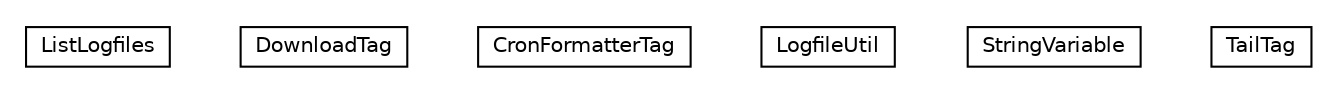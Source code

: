 #!/usr/local/bin/dot
#
# Class diagram 
# Generated by UMLGraph version R5_6-24-gf6e263 (http://www.umlgraph.org/)
#

digraph G {
	edge [fontname="Helvetica",fontsize=10,labelfontname="Helvetica",labelfontsize=10];
	node [fontname="Helvetica",fontsize=10,shape=plaintext];
	nodesep=0.25;
	ranksep=0.5;
	// nl.b3p.web.jsp.ListLogfiles
	c0 [label=<<table title="nl.b3p.web.jsp.ListLogfiles" border="0" cellborder="1" cellspacing="0" cellpadding="2" port="p" href="./ListLogfiles.html">
		<tr><td><table border="0" cellspacing="0" cellpadding="1">
<tr><td align="center" balign="center"> ListLogfiles </td></tr>
		</table></td></tr>
		</table>>, URL="./ListLogfiles.html", fontname="Helvetica", fontcolor="black", fontsize=10.0];
	// nl.b3p.web.jsp.DownloadTag
	c1 [label=<<table title="nl.b3p.web.jsp.DownloadTag" border="0" cellborder="1" cellspacing="0" cellpadding="2" port="p" href="./DownloadTag.html">
		<tr><td><table border="0" cellspacing="0" cellpadding="1">
<tr><td align="center" balign="center"> DownloadTag </td></tr>
		</table></td></tr>
		</table>>, URL="./DownloadTag.html", fontname="Helvetica", fontcolor="black", fontsize=10.0];
	// nl.b3p.web.jsp.CronFormatterTag
	c2 [label=<<table title="nl.b3p.web.jsp.CronFormatterTag" border="0" cellborder="1" cellspacing="0" cellpadding="2" port="p" href="./CronFormatterTag.html">
		<tr><td><table border="0" cellspacing="0" cellpadding="1">
<tr><td align="center" balign="center"> CronFormatterTag </td></tr>
		</table></td></tr>
		</table>>, URL="./CronFormatterTag.html", fontname="Helvetica", fontcolor="black", fontsize=10.0];
	// nl.b3p.web.jsp.LogfileUtil
	c3 [label=<<table title="nl.b3p.web.jsp.LogfileUtil" border="0" cellborder="1" cellspacing="0" cellpadding="2" port="p" href="./LogfileUtil.html">
		<tr><td><table border="0" cellspacing="0" cellpadding="1">
<tr><td align="center" balign="center"> LogfileUtil </td></tr>
		</table></td></tr>
		</table>>, URL="./LogfileUtil.html", fontname="Helvetica", fontcolor="black", fontsize=10.0];
	// nl.b3p.web.jsp.StringVariable
	c4 [label=<<table title="nl.b3p.web.jsp.StringVariable" border="0" cellborder="1" cellspacing="0" cellpadding="2" port="p" href="./StringVariable.html">
		<tr><td><table border="0" cellspacing="0" cellpadding="1">
<tr><td align="center" balign="center"> StringVariable </td></tr>
		</table></td></tr>
		</table>>, URL="./StringVariable.html", fontname="Helvetica", fontcolor="black", fontsize=10.0];
	// nl.b3p.web.jsp.TailTag
	c5 [label=<<table title="nl.b3p.web.jsp.TailTag" border="0" cellborder="1" cellspacing="0" cellpadding="2" port="p" href="./TailTag.html">
		<tr><td><table border="0" cellspacing="0" cellpadding="1">
<tr><td align="center" balign="center"> TailTag </td></tr>
		</table></td></tr>
		</table>>, URL="./TailTag.html", fontname="Helvetica", fontcolor="black", fontsize=10.0];
}

